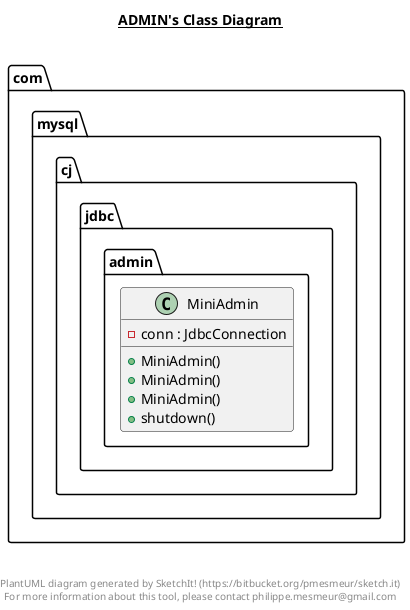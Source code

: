 @startuml

title __ADMIN's Class Diagram__\n

  namespace com.mysql.cj {
    namespace jdbc {
      namespace admin {
        class com.mysql.cj.jdbc.admin.MiniAdmin {
            - conn : JdbcConnection
            + MiniAdmin()
            + MiniAdmin()
            + MiniAdmin()
            + shutdown()
        }
      }
    }
  }
  



right footer


PlantUML diagram generated by SketchIt! (https://bitbucket.org/pmesmeur/sketch.it)
For more information about this tool, please contact philippe.mesmeur@gmail.com
endfooter

@enduml
